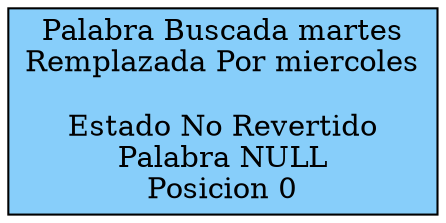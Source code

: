 digraph p{ 
rankdir=LR 
node[ shape = box] 
0[label = "Palabra Buscada martes
Remplazada Por miercoles

Estado No Revertido
Palabra NULL
Posicion 0
" width=2.0, fillcolor = lightskyblue, style = filled ]; 
}
